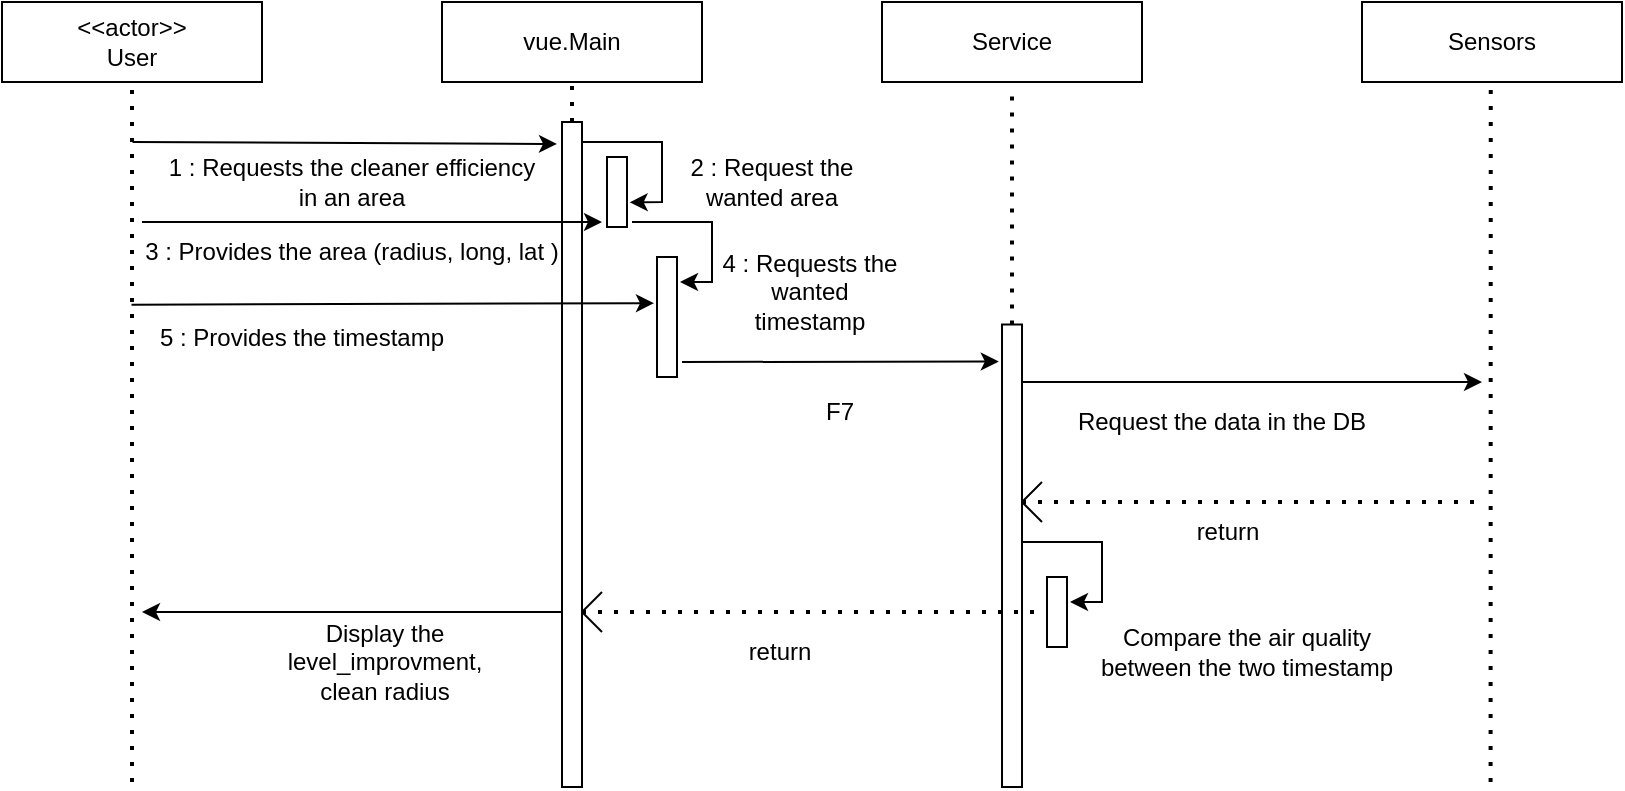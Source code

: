 <mxfile version="21.1.4" type="device">
  <diagram name="Page-1" id="ykdKxiUoXnnNfO1ILs0J">
    <mxGraphModel dx="1120" dy="448" grid="1" gridSize="10" guides="1" tooltips="1" connect="1" arrows="1" fold="1" page="1" pageScale="1" pageWidth="827" pageHeight="1169" math="0" shadow="0">
      <root>
        <mxCell id="0" />
        <mxCell id="1" parent="0" />
        <mxCell id="bs57F5KCe5MACJYOmROy-1" value="" style="rounded=0;whiteSpace=wrap;html=1;" vertex="1" parent="1">
          <mxGeometry x="230" y="10" width="130" height="40" as="geometry" />
        </mxCell>
        <mxCell id="bs57F5KCe5MACJYOmROy-2" value="vue.Main" style="text;html=1;strokeColor=none;fillColor=none;align=center;verticalAlign=middle;whiteSpace=wrap;rounded=0;" vertex="1" parent="1">
          <mxGeometry x="265" y="15" width="60" height="30" as="geometry" />
        </mxCell>
        <mxCell id="bs57F5KCe5MACJYOmROy-3" value="" style="rounded=0;whiteSpace=wrap;html=1;" vertex="1" parent="1">
          <mxGeometry x="10" y="10" width="130" height="40" as="geometry" />
        </mxCell>
        <mxCell id="bs57F5KCe5MACJYOmROy-4" value="&amp;lt;&amp;lt;actor&amp;gt;&amp;gt;&lt;br&gt;User" style="text;html=1;strokeColor=none;fillColor=none;align=center;verticalAlign=middle;whiteSpace=wrap;rounded=0;" vertex="1" parent="1">
          <mxGeometry x="45" y="15" width="60" height="30" as="geometry" />
        </mxCell>
        <mxCell id="bs57F5KCe5MACJYOmROy-5" value="" style="endArrow=classic;html=1;rounded=0;entryX=0.967;entryY=-0.25;entryDx=0;entryDy=0;entryPerimeter=0;exitX=0.024;exitY=0;exitDx=0;exitDy=0;exitPerimeter=0;" edge="1" parent="1" target="bs57F5KCe5MACJYOmROy-6">
          <mxGeometry width="50" height="50" relative="1" as="geometry">
            <mxPoint x="75.28" y="80" as="sourcePoint" />
            <mxPoint x="210" y="80" as="targetPoint" />
          </mxGeometry>
        </mxCell>
        <mxCell id="bs57F5KCe5MACJYOmROy-6" value="" style="rounded=0;whiteSpace=wrap;html=1;rotation=-90;" vertex="1" parent="1">
          <mxGeometry x="128.75" y="231.25" width="332.5" height="10" as="geometry" />
        </mxCell>
        <mxCell id="bs57F5KCe5MACJYOmROy-7" value="" style="rounded=0;whiteSpace=wrap;html=1;rotation=-90;" vertex="1" parent="1">
          <mxGeometry x="300" y="100" width="35" height="10" as="geometry" />
        </mxCell>
        <mxCell id="bs57F5KCe5MACJYOmROy-8" value="" style="endArrow=classic;html=1;rounded=0;entryX=0.352;entryY=1.133;entryDx=0;entryDy=0;entryPerimeter=0;" edge="1" parent="1" target="bs57F5KCe5MACJYOmROy-7">
          <mxGeometry width="50" height="50" relative="1" as="geometry">
            <mxPoint x="300" y="80" as="sourcePoint" />
            <mxPoint x="340" y="110" as="targetPoint" />
            <Array as="points">
              <mxPoint x="340" y="80" />
              <mxPoint x="340" y="110" />
            </Array>
          </mxGeometry>
        </mxCell>
        <mxCell id="bs57F5KCe5MACJYOmROy-9" value="2 : Request the wanted area" style="text;html=1;strokeColor=none;fillColor=none;align=center;verticalAlign=middle;whiteSpace=wrap;rounded=0;" vertex="1" parent="1">
          <mxGeometry x="350" y="80" width="90" height="40" as="geometry" />
        </mxCell>
        <mxCell id="bs57F5KCe5MACJYOmROy-10" value="" style="endArrow=classic;html=1;rounded=0;" edge="1" parent="1">
          <mxGeometry width="50" height="50" relative="1" as="geometry">
            <mxPoint x="80" y="120" as="sourcePoint" />
            <mxPoint x="310" y="120" as="targetPoint" />
          </mxGeometry>
        </mxCell>
        <mxCell id="bs57F5KCe5MACJYOmROy-11" value="3 : Provides the area (radius, long, lat )" style="text;html=1;strokeColor=none;fillColor=none;align=center;verticalAlign=middle;whiteSpace=wrap;rounded=0;" vertex="1" parent="1">
          <mxGeometry x="80" y="120" width="210" height="30" as="geometry" />
        </mxCell>
        <mxCell id="bs57F5KCe5MACJYOmROy-12" value="" style="rounded=0;whiteSpace=wrap;html=1;rotation=-90;" vertex="1" parent="1">
          <mxGeometry x="312.5" y="162.5" width="60" height="10" as="geometry" />
        </mxCell>
        <mxCell id="bs57F5KCe5MACJYOmROy-13" value="" style="endArrow=classic;html=1;rounded=0;" edge="1" parent="1">
          <mxGeometry width="50" height="50" relative="1" as="geometry">
            <mxPoint x="325" y="120" as="sourcePoint" />
            <mxPoint x="349" y="150" as="targetPoint" />
            <Array as="points">
              <mxPoint x="365" y="120" />
              <mxPoint x="365" y="150" />
            </Array>
          </mxGeometry>
        </mxCell>
        <mxCell id="bs57F5KCe5MACJYOmROy-14" value="4 : Requests the wanted timestamp" style="text;html=1;strokeColor=none;fillColor=none;align=center;verticalAlign=middle;whiteSpace=wrap;rounded=0;" vertex="1" parent="1">
          <mxGeometry x="369" y="135" width="90" height="40" as="geometry" />
        </mxCell>
        <mxCell id="bs57F5KCe5MACJYOmROy-15" value="" style="endArrow=classic;html=1;rounded=0;entryX=0.615;entryY=-0.15;entryDx=0;entryDy=0;entryPerimeter=0;exitX=0.094;exitY=-0.039;exitDx=0;exitDy=0;exitPerimeter=0;" edge="1" parent="1" source="bs57F5KCe5MACJYOmROy-16" target="bs57F5KCe5MACJYOmROy-12">
          <mxGeometry width="50" height="50" relative="1" as="geometry">
            <mxPoint x="70" y="161" as="sourcePoint" />
            <mxPoint x="390" y="150" as="targetPoint" />
          </mxGeometry>
        </mxCell>
        <mxCell id="bs57F5KCe5MACJYOmROy-16" value="5 : Provides the timestamp" style="text;html=1;strokeColor=none;fillColor=none;align=center;verticalAlign=middle;whiteSpace=wrap;rounded=0;" vertex="1" parent="1">
          <mxGeometry x="55" y="162.5" width="210" height="30" as="geometry" />
        </mxCell>
        <mxCell id="bs57F5KCe5MACJYOmROy-17" value="" style="rounded=0;whiteSpace=wrap;html=1;" vertex="1" parent="1">
          <mxGeometry x="450" y="10" width="130" height="40" as="geometry" />
        </mxCell>
        <mxCell id="bs57F5KCe5MACJYOmROy-18" value="Service" style="text;html=1;strokeColor=none;fillColor=none;align=center;verticalAlign=middle;whiteSpace=wrap;rounded=0;" vertex="1" parent="1">
          <mxGeometry x="485" y="15" width="60" height="30" as="geometry" />
        </mxCell>
        <mxCell id="bs57F5KCe5MACJYOmROy-19" value="" style="endArrow=classic;html=1;rounded=0;entryX=0.92;entryY=-0.16;entryDx=0;entryDy=0;entryPerimeter=0;" edge="1" parent="1" target="bs57F5KCe5MACJYOmROy-22">
          <mxGeometry width="50" height="50" relative="1" as="geometry">
            <mxPoint x="350" y="190" as="sourcePoint" />
            <mxPoint x="520" y="190" as="targetPoint" />
          </mxGeometry>
        </mxCell>
        <mxCell id="bs57F5KCe5MACJYOmROy-20" value="F7" style="text;html=1;strokeColor=none;fillColor=none;align=center;verticalAlign=middle;whiteSpace=wrap;rounded=0;" vertex="1" parent="1">
          <mxGeometry x="399" y="200" width="60" height="30" as="geometry" />
        </mxCell>
        <mxCell id="bs57F5KCe5MACJYOmROy-22" value="" style="rounded=0;whiteSpace=wrap;html=1;rotation=-90;" vertex="1" parent="1">
          <mxGeometry x="399.38" y="281.88" width="231.25" height="10" as="geometry" />
        </mxCell>
        <mxCell id="bs57F5KCe5MACJYOmROy-23" value="Request the data in the DB" style="text;html=1;strokeColor=none;fillColor=none;align=center;verticalAlign=middle;whiteSpace=wrap;rounded=0;" vertex="1" parent="1">
          <mxGeometry x="530" y="205" width="180" height="30" as="geometry" />
        </mxCell>
        <mxCell id="bs57F5KCe5MACJYOmROy-24" value="" style="endArrow=classic;html=1;rounded=0;" edge="1" parent="1">
          <mxGeometry width="50" height="50" relative="1" as="geometry">
            <mxPoint x="520" y="200" as="sourcePoint" />
            <mxPoint x="750" y="200" as="targetPoint" />
          </mxGeometry>
        </mxCell>
        <mxCell id="bs57F5KCe5MACJYOmROy-25" value="" style="endArrow=none;html=1;rounded=0;" edge="1" parent="1">
          <mxGeometry width="50" height="50" relative="1" as="geometry">
            <mxPoint x="520" y="260" as="sourcePoint" />
            <mxPoint x="530" y="270" as="targetPoint" />
            <Array as="points">
              <mxPoint x="530" y="270" />
            </Array>
          </mxGeometry>
        </mxCell>
        <mxCell id="bs57F5KCe5MACJYOmROy-26" value="" style="endArrow=none;html=1;rounded=0;" edge="1" parent="1">
          <mxGeometry width="50" height="50" relative="1" as="geometry">
            <mxPoint x="520" y="260" as="sourcePoint" />
            <mxPoint x="530" y="250" as="targetPoint" />
          </mxGeometry>
        </mxCell>
        <mxCell id="bs57F5KCe5MACJYOmROy-27" value="" style="endArrow=none;dashed=1;html=1;dashPattern=1 3;strokeWidth=2;rounded=0;" edge="1" parent="1">
          <mxGeometry width="50" height="50" relative="1" as="geometry">
            <mxPoint x="520" y="260" as="sourcePoint" />
            <mxPoint x="750" y="260" as="targetPoint" />
          </mxGeometry>
        </mxCell>
        <mxCell id="bs57F5KCe5MACJYOmROy-28" value="" style="rounded=0;whiteSpace=wrap;html=1;rotation=-90;" vertex="1" parent="1">
          <mxGeometry x="520" y="310" width="35" height="10" as="geometry" />
        </mxCell>
        <mxCell id="bs57F5KCe5MACJYOmROy-29" value="" style="endArrow=classic;html=1;rounded=0;" edge="1" parent="1">
          <mxGeometry width="50" height="50" relative="1" as="geometry">
            <mxPoint x="520" y="280" as="sourcePoint" />
            <mxPoint x="544" y="310" as="targetPoint" />
            <Array as="points">
              <mxPoint x="560" y="280" />
              <mxPoint x="560" y="310" />
            </Array>
          </mxGeometry>
        </mxCell>
        <mxCell id="bs57F5KCe5MACJYOmROy-30" value="Compare the air quality between the two timestamp" style="text;html=1;strokeColor=none;fillColor=none;align=center;verticalAlign=middle;whiteSpace=wrap;rounded=0;" vertex="1" parent="1">
          <mxGeometry x="555" y="320" width="155" height="30" as="geometry" />
        </mxCell>
        <mxCell id="bs57F5KCe5MACJYOmROy-31" value="return" style="text;html=1;strokeColor=none;fillColor=none;align=center;verticalAlign=middle;whiteSpace=wrap;rounded=0;" vertex="1" parent="1">
          <mxGeometry x="592.5" y="260" width="60" height="30" as="geometry" />
        </mxCell>
        <mxCell id="bs57F5KCe5MACJYOmROy-32" value="" style="endArrow=none;dashed=1;html=1;dashPattern=1 3;strokeWidth=2;rounded=0;" edge="1" parent="1">
          <mxGeometry width="50" height="50" relative="1" as="geometry">
            <mxPoint x="300" y="315" as="sourcePoint" />
            <mxPoint x="530" y="315" as="targetPoint" />
          </mxGeometry>
        </mxCell>
        <mxCell id="bs57F5KCe5MACJYOmROy-33" value="" style="endArrow=none;html=1;rounded=0;" edge="1" parent="1">
          <mxGeometry width="50" height="50" relative="1" as="geometry">
            <mxPoint x="300" y="315" as="sourcePoint" />
            <mxPoint x="310" y="305" as="targetPoint" />
          </mxGeometry>
        </mxCell>
        <mxCell id="bs57F5KCe5MACJYOmROy-34" value="" style="endArrow=none;html=1;rounded=0;" edge="1" parent="1">
          <mxGeometry width="50" height="50" relative="1" as="geometry">
            <mxPoint x="300" y="315" as="sourcePoint" />
            <mxPoint x="310" y="325" as="targetPoint" />
            <Array as="points">
              <mxPoint x="310" y="325" />
            </Array>
          </mxGeometry>
        </mxCell>
        <mxCell id="bs57F5KCe5MACJYOmROy-35" value="return" style="text;html=1;strokeColor=none;fillColor=none;align=center;verticalAlign=middle;whiteSpace=wrap;rounded=0;" vertex="1" parent="1">
          <mxGeometry x="369" y="320" width="60" height="30" as="geometry" />
        </mxCell>
        <mxCell id="bs57F5KCe5MACJYOmROy-36" value="" style="endArrow=classic;html=1;rounded=0;exitX=0.459;exitY=-0.383;exitDx=0;exitDy=0;exitPerimeter=0;" edge="1" parent="1">
          <mxGeometry width="50" height="50" relative="1" as="geometry">
            <mxPoint x="290" y="315" as="sourcePoint" />
            <mxPoint x="80" y="315" as="targetPoint" />
          </mxGeometry>
        </mxCell>
        <mxCell id="bs57F5KCe5MACJYOmROy-37" value="Display the level_improvment, clean radius" style="text;html=1;strokeColor=none;fillColor=none;align=center;verticalAlign=middle;whiteSpace=wrap;rounded=0;" vertex="1" parent="1">
          <mxGeometry x="139" y="325" width="125" height="30" as="geometry" />
        </mxCell>
        <mxCell id="bs57F5KCe5MACJYOmROy-38" value="" style="endArrow=none;dashed=1;html=1;dashPattern=1 3;strokeWidth=2;rounded=0;entryX=0.5;entryY=1;entryDx=0;entryDy=0;" edge="1" parent="1" target="bs57F5KCe5MACJYOmROy-3">
          <mxGeometry width="50" height="50" relative="1" as="geometry">
            <mxPoint x="75" y="400" as="sourcePoint" />
            <mxPoint x="80" y="60" as="targetPoint" />
          </mxGeometry>
        </mxCell>
        <mxCell id="bs57F5KCe5MACJYOmROy-39" value="1 : Requests the cleaner efficiency&lt;br&gt;in an area" style="text;html=1;strokeColor=none;fillColor=none;align=center;verticalAlign=middle;whiteSpace=wrap;rounded=0;" vertex="1" parent="1">
          <mxGeometry x="75" y="85" width="220" height="30" as="geometry" />
        </mxCell>
        <mxCell id="bs57F5KCe5MACJYOmROy-40" value="" style="endArrow=none;dashed=1;html=1;dashPattern=1 3;strokeWidth=2;rounded=0;entryX=0.5;entryY=1;entryDx=0;entryDy=0;exitX=1;exitY=0.5;exitDx=0;exitDy=0;" edge="1" parent="1" source="bs57F5KCe5MACJYOmROy-6" target="bs57F5KCe5MACJYOmROy-1">
          <mxGeometry width="50" height="50" relative="1" as="geometry">
            <mxPoint x="220" y="110" as="sourcePoint" />
            <mxPoint x="270" y="60" as="targetPoint" />
          </mxGeometry>
        </mxCell>
        <mxCell id="bs57F5KCe5MACJYOmROy-41" value="" style="endArrow=none;dashed=1;html=1;dashPattern=1 3;strokeWidth=2;rounded=0;exitX=1;exitY=0.5;exitDx=0;exitDy=0;entryX=0.5;entryY=1.036;entryDx=0;entryDy=0;entryPerimeter=0;" edge="1" parent="1" source="bs57F5KCe5MACJYOmROy-22" target="bs57F5KCe5MACJYOmROy-17">
          <mxGeometry width="50" height="50" relative="1" as="geometry">
            <mxPoint x="510" y="70" as="sourcePoint" />
            <mxPoint x="560" y="20" as="targetPoint" />
          </mxGeometry>
        </mxCell>
        <mxCell id="bs57F5KCe5MACJYOmROy-42" value="" style="endArrow=none;dashed=1;html=1;dashPattern=1 3;strokeWidth=2;rounded=0;" edge="1" parent="1">
          <mxGeometry width="50" height="50" relative="1" as="geometry">
            <mxPoint x="754.29" y="400" as="sourcePoint" />
            <mxPoint x="754.38" y="50" as="targetPoint" />
          </mxGeometry>
        </mxCell>
        <mxCell id="bs57F5KCe5MACJYOmROy-43" value="" style="rounded=0;whiteSpace=wrap;html=1;" vertex="1" parent="1">
          <mxGeometry x="690" y="10" width="130" height="40" as="geometry" />
        </mxCell>
        <mxCell id="bs57F5KCe5MACJYOmROy-44" value="Sensors" style="text;html=1;strokeColor=none;fillColor=none;align=center;verticalAlign=middle;whiteSpace=wrap;rounded=0;" vertex="1" parent="1">
          <mxGeometry x="725" y="15" width="60" height="30" as="geometry" />
        </mxCell>
      </root>
    </mxGraphModel>
  </diagram>
</mxfile>
